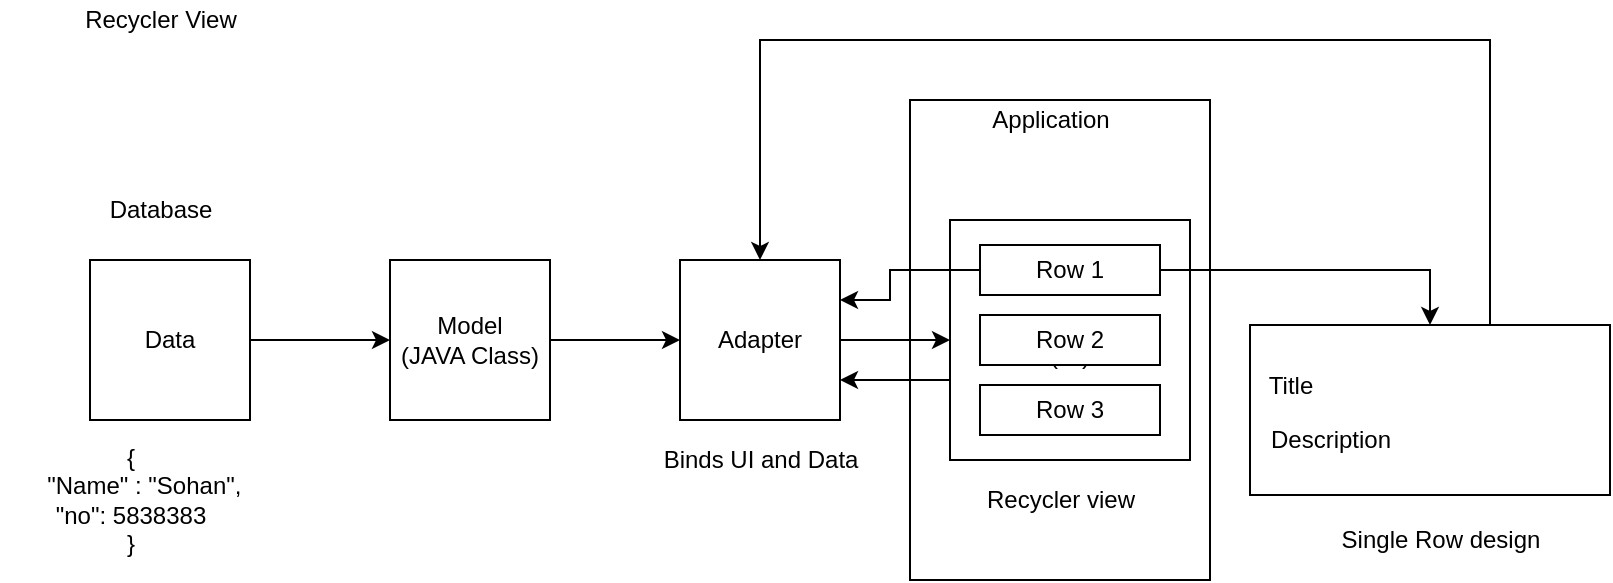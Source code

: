 <mxfile version="14.6.13" type="device"><diagram id="wdaor-8Wya_f7QkBuQL-" name="Page-1"><mxGraphModel dx="789" dy="465" grid="1" gridSize="10" guides="1" tooltips="1" connect="1" arrows="1" fold="1" page="1" pageScale="1" pageWidth="850" pageHeight="1100" math="0" shadow="0"><root><mxCell id="0"/><mxCell id="1" parent="0"/><mxCell id="cXLPQIeWqNP6uY1h0kM9-14" value="" style="rounded=0;whiteSpace=wrap;html=1;" vertex="1" parent="1"><mxGeometry x="500" y="340" width="150" height="240" as="geometry"/></mxCell><mxCell id="cXLPQIeWqNP6uY1h0kM9-10" style="edgeStyle=orthogonalEdgeStyle;rounded=0;orthogonalLoop=1;jettySize=auto;html=1;" edge="1" parent="1" source="cXLPQIeWqNP6uY1h0kM9-1" target="cXLPQIeWqNP6uY1h0kM9-2"><mxGeometry relative="1" as="geometry"><Array as="points"><mxPoint x="500" y="480"/><mxPoint x="500" y="480"/></Array></mxGeometry></mxCell><mxCell id="cXLPQIeWqNP6uY1h0kM9-1" value="Recycler View&lt;br&gt;(UI)" style="whiteSpace=wrap;html=1;aspect=fixed;" vertex="1" parent="1"><mxGeometry x="520" y="400" width="120" height="120" as="geometry"/></mxCell><mxCell id="cXLPQIeWqNP6uY1h0kM9-9" value="" style="edgeStyle=orthogonalEdgeStyle;rounded=0;orthogonalLoop=1;jettySize=auto;html=1;" edge="1" parent="1" source="cXLPQIeWqNP6uY1h0kM9-2" target="cXLPQIeWqNP6uY1h0kM9-1"><mxGeometry relative="1" as="geometry"/></mxCell><mxCell id="cXLPQIeWqNP6uY1h0kM9-2" value="Adapter" style="whiteSpace=wrap;html=1;aspect=fixed;" vertex="1" parent="1"><mxGeometry x="385" y="420" width="80" height="80" as="geometry"/></mxCell><mxCell id="cXLPQIeWqNP6uY1h0kM9-7" style="edgeStyle=orthogonalEdgeStyle;rounded=0;orthogonalLoop=1;jettySize=auto;html=1;entryX=0;entryY=0.5;entryDx=0;entryDy=0;" edge="1" parent="1" source="cXLPQIeWqNP6uY1h0kM9-3" target="cXLPQIeWqNP6uY1h0kM9-2"><mxGeometry relative="1" as="geometry"/></mxCell><mxCell id="cXLPQIeWqNP6uY1h0kM9-3" value="Model&lt;br&gt;(JAVA Class)" style="whiteSpace=wrap;html=1;aspect=fixed;" vertex="1" parent="1"><mxGeometry x="240" y="420" width="80" height="80" as="geometry"/></mxCell><mxCell id="cXLPQIeWqNP6uY1h0kM9-5" style="edgeStyle=orthogonalEdgeStyle;rounded=0;orthogonalLoop=1;jettySize=auto;html=1;" edge="1" parent="1" source="cXLPQIeWqNP6uY1h0kM9-4" target="cXLPQIeWqNP6uY1h0kM9-3"><mxGeometry relative="1" as="geometry"/></mxCell><mxCell id="cXLPQIeWqNP6uY1h0kM9-4" value="Data" style="whiteSpace=wrap;html=1;aspect=fixed;" vertex="1" parent="1"><mxGeometry x="90" y="420" width="80" height="80" as="geometry"/></mxCell><mxCell id="cXLPQIeWqNP6uY1h0kM9-6" value="{&lt;br&gt;&amp;nbsp; &amp;nbsp; &quot;Name&quot; : &quot;Sohan&quot;,&lt;br&gt;&quot;no&quot;: 5838383&lt;br&gt;}" style="text;html=1;align=center;verticalAlign=middle;resizable=0;points=[];autosize=1;strokeColor=none;" vertex="1" parent="1"><mxGeometry x="45" y="510" width="130" height="60" as="geometry"/></mxCell><mxCell id="cXLPQIeWqNP6uY1h0kM9-8" value="Binds UI and Data" style="text;html=1;align=center;verticalAlign=middle;resizable=0;points=[];autosize=1;strokeColor=none;" vertex="1" parent="1"><mxGeometry x="370" y="510" width="110" height="20" as="geometry"/></mxCell><mxCell id="cXLPQIeWqNP6uY1h0kM9-11" value="Database" style="text;html=1;align=center;verticalAlign=middle;resizable=0;points=[];autosize=1;strokeColor=none;" vertex="1" parent="1"><mxGeometry x="90" y="385" width="70" height="20" as="geometry"/></mxCell><mxCell id="cXLPQIeWqNP6uY1h0kM9-15" value="Application" style="text;html=1;align=center;verticalAlign=middle;resizable=0;points=[];autosize=1;strokeColor=none;" vertex="1" parent="1"><mxGeometry x="535" y="340" width="70" height="20" as="geometry"/></mxCell><mxCell id="cXLPQIeWqNP6uY1h0kM9-16" value="Recycler View" style="text;html=1;align=center;verticalAlign=middle;resizable=0;points=[];autosize=1;strokeColor=none;" vertex="1" parent="1"><mxGeometry x="80" y="290" width="90" height="20" as="geometry"/></mxCell><mxCell id="cXLPQIeWqNP6uY1h0kM9-21" style="edgeStyle=orthogonalEdgeStyle;rounded=0;orthogonalLoop=1;jettySize=auto;html=1;entryX=1;entryY=0.25;entryDx=0;entryDy=0;" edge="1" parent="1" source="cXLPQIeWqNP6uY1h0kM9-18" target="cXLPQIeWqNP6uY1h0kM9-2"><mxGeometry relative="1" as="geometry"><Array as="points"><mxPoint x="490" y="425"/><mxPoint x="490" y="440"/></Array></mxGeometry></mxCell><mxCell id="cXLPQIeWqNP6uY1h0kM9-22" style="edgeStyle=orthogonalEdgeStyle;rounded=0;orthogonalLoop=1;jettySize=auto;html=1;" edge="1" parent="1" source="cXLPQIeWqNP6uY1h0kM9-18" target="cXLPQIeWqNP6uY1h0kM9-23"><mxGeometry relative="1" as="geometry"><mxPoint x="680" y="425" as="targetPoint"/></mxGeometry></mxCell><mxCell id="cXLPQIeWqNP6uY1h0kM9-18" value="Row 1" style="rounded=0;whiteSpace=wrap;html=1;" vertex="1" parent="1"><mxGeometry x="535" y="412.5" width="90" height="25" as="geometry"/></mxCell><mxCell id="cXLPQIeWqNP6uY1h0kM9-19" value="Row 2" style="rounded=0;whiteSpace=wrap;html=1;" vertex="1" parent="1"><mxGeometry x="535" y="447.5" width="90" height="25" as="geometry"/></mxCell><mxCell id="cXLPQIeWqNP6uY1h0kM9-20" value="Row 3" style="rounded=0;whiteSpace=wrap;html=1;" vertex="1" parent="1"><mxGeometry x="535" y="482.5" width="90" height="25" as="geometry"/></mxCell><mxCell id="cXLPQIeWqNP6uY1h0kM9-26" style="edgeStyle=orthogonalEdgeStyle;rounded=0;orthogonalLoop=1;jettySize=auto;html=1;entryX=0.5;entryY=0;entryDx=0;entryDy=0;" edge="1" parent="1" source="cXLPQIeWqNP6uY1h0kM9-23" target="cXLPQIeWqNP6uY1h0kM9-2"><mxGeometry relative="1" as="geometry"><Array as="points"><mxPoint x="790" y="310"/><mxPoint x="425" y="310"/></Array></mxGeometry></mxCell><mxCell id="cXLPQIeWqNP6uY1h0kM9-23" value="" style="rounded=0;whiteSpace=wrap;html=1;" vertex="1" parent="1"><mxGeometry x="670" y="452.5" width="180" height="85" as="geometry"/></mxCell><mxCell id="cXLPQIeWqNP6uY1h0kM9-24" value="Title" style="text;html=1;align=center;verticalAlign=middle;resizable=0;points=[];autosize=1;strokeColor=none;" vertex="1" parent="1"><mxGeometry x="670" y="472.5" width="40" height="20" as="geometry"/></mxCell><mxCell id="cXLPQIeWqNP6uY1h0kM9-25" value="Description" style="text;html=1;align=center;verticalAlign=middle;resizable=0;points=[];autosize=1;strokeColor=none;" vertex="1" parent="1"><mxGeometry x="670" y="500" width="80" height="20" as="geometry"/></mxCell><mxCell id="cXLPQIeWqNP6uY1h0kM9-27" value="Single Row design" style="text;html=1;align=center;verticalAlign=middle;resizable=0;points=[];autosize=1;strokeColor=none;" vertex="1" parent="1"><mxGeometry x="710" y="550" width="110" height="20" as="geometry"/></mxCell><mxCell id="cXLPQIeWqNP6uY1h0kM9-28" value="Recycler view" style="text;html=1;align=center;verticalAlign=middle;resizable=0;points=[];autosize=1;strokeColor=none;" vertex="1" parent="1"><mxGeometry x="530" y="530" width="90" height="20" as="geometry"/></mxCell></root></mxGraphModel></diagram></mxfile>